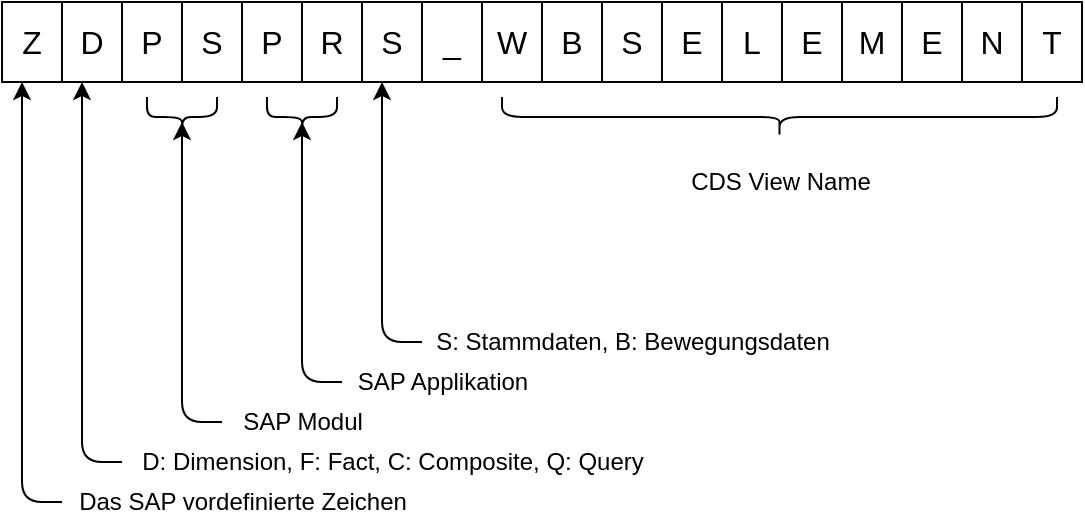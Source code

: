 <mxfile version="14.8.6" type="github">
  <diagram id="pHfxRp4kW7cIAQ2Ifzvs" name="Page-1">
    <mxGraphModel dx="1384" dy="817" grid="1" gridSize="10" guides="1" tooltips="1" connect="1" arrows="1" fold="1" page="1" pageScale="1" pageWidth="827" pageHeight="1169" math="0" shadow="0">
      <root>
        <mxCell id="0" />
        <mxCell id="1" parent="0" />
        <mxCell id="zrx-r3L6M9512_G_y4bq-14" value="&lt;font style=&quot;font-size: 16px&quot;&gt;Z&lt;/font&gt;" style="rounded=0;whiteSpace=wrap;html=1;" parent="1" vertex="1">
          <mxGeometry x="130" y="180" width="30" height="40" as="geometry" />
        </mxCell>
        <mxCell id="zrx-r3L6M9512_G_y4bq-23" value="&lt;font style=&quot;font-size: 16px&quot;&gt;D&lt;/font&gt;" style="rounded=0;whiteSpace=wrap;html=1;" parent="1" vertex="1">
          <mxGeometry x="160" y="180" width="30" height="40" as="geometry" />
        </mxCell>
        <mxCell id="zrx-r3L6M9512_G_y4bq-24" value="&lt;font style=&quot;font-size: 16px&quot;&gt;P&lt;/font&gt;" style="rounded=0;whiteSpace=wrap;html=1;" parent="1" vertex="1">
          <mxGeometry x="190" y="180" width="30" height="40" as="geometry" />
        </mxCell>
        <mxCell id="zrx-r3L6M9512_G_y4bq-25" value="&lt;font style=&quot;font-size: 16px&quot;&gt;S&lt;/font&gt;" style="rounded=0;whiteSpace=wrap;html=1;" parent="1" vertex="1">
          <mxGeometry x="220" y="180" width="30" height="40" as="geometry" />
        </mxCell>
        <mxCell id="zrx-r3L6M9512_G_y4bq-26" value="&lt;font style=&quot;font-size: 16px&quot;&gt;P&lt;/font&gt;" style="rounded=0;whiteSpace=wrap;html=1;" parent="1" vertex="1">
          <mxGeometry x="250" y="180" width="30" height="40" as="geometry" />
        </mxCell>
        <mxCell id="zrx-r3L6M9512_G_y4bq-27" value="&lt;font style=&quot;font-size: 16px&quot;&gt;R&lt;/font&gt;" style="rounded=0;whiteSpace=wrap;html=1;" parent="1" vertex="1">
          <mxGeometry x="280" y="180" width="30" height="40" as="geometry" />
        </mxCell>
        <mxCell id="zrx-r3L6M9512_G_y4bq-28" value="&lt;font style=&quot;font-size: 16px&quot;&gt;S&lt;/font&gt;" style="rounded=0;whiteSpace=wrap;html=1;" parent="1" vertex="1">
          <mxGeometry x="310" y="180" width="30" height="40" as="geometry" />
        </mxCell>
        <mxCell id="zrx-r3L6M9512_G_y4bq-30" value="&lt;font style=&quot;font-size: 16px&quot;&gt;_&lt;/font&gt;" style="rounded=0;whiteSpace=wrap;html=1;" parent="1" vertex="1">
          <mxGeometry x="340" y="180" width="30" height="40" as="geometry" />
        </mxCell>
        <mxCell id="zrx-r3L6M9512_G_y4bq-31" value="&lt;font style=&quot;font-size: 16px&quot;&gt;W&lt;/font&gt;" style="rounded=0;whiteSpace=wrap;html=1;" parent="1" vertex="1">
          <mxGeometry x="370" y="180" width="30" height="40" as="geometry" />
        </mxCell>
        <mxCell id="zrx-r3L6M9512_G_y4bq-32" value="&lt;font style=&quot;font-size: 16px&quot;&gt;B&lt;/font&gt;" style="rounded=0;whiteSpace=wrap;html=1;" parent="1" vertex="1">
          <mxGeometry x="400" y="180" width="30" height="40" as="geometry" />
        </mxCell>
        <mxCell id="zrx-r3L6M9512_G_y4bq-33" value="&lt;font style=&quot;font-size: 16px&quot;&gt;S&lt;/font&gt;" style="rounded=0;whiteSpace=wrap;html=1;" parent="1" vertex="1">
          <mxGeometry x="430" y="180" width="30" height="40" as="geometry" />
        </mxCell>
        <mxCell id="zrx-r3L6M9512_G_y4bq-34" value="&lt;font style=&quot;font-size: 16px&quot;&gt;E&lt;/font&gt;" style="rounded=0;whiteSpace=wrap;html=1;" parent="1" vertex="1">
          <mxGeometry x="460" y="180" width="30" height="40" as="geometry" />
        </mxCell>
        <mxCell id="zrx-r3L6M9512_G_y4bq-35" value="&lt;font style=&quot;font-size: 16px&quot;&gt;L&lt;/font&gt;" style="rounded=0;whiteSpace=wrap;html=1;" parent="1" vertex="1">
          <mxGeometry x="490" y="180" width="30" height="40" as="geometry" />
        </mxCell>
        <mxCell id="zrx-r3L6M9512_G_y4bq-36" value="&lt;font style=&quot;font-size: 16px&quot;&gt;E&lt;/font&gt;" style="rounded=0;whiteSpace=wrap;html=1;" parent="1" vertex="1">
          <mxGeometry x="520" y="180" width="30" height="40" as="geometry" />
        </mxCell>
        <mxCell id="zrx-r3L6M9512_G_y4bq-37" value="&lt;font style=&quot;font-size: 16px&quot;&gt;M&lt;/font&gt;" style="rounded=0;whiteSpace=wrap;html=1;" parent="1" vertex="1">
          <mxGeometry x="550" y="180" width="30" height="40" as="geometry" />
        </mxCell>
        <mxCell id="zrx-r3L6M9512_G_y4bq-38" value="&lt;font style=&quot;font-size: 16px&quot;&gt;E&lt;/font&gt;" style="rounded=0;whiteSpace=wrap;html=1;" parent="1" vertex="1">
          <mxGeometry x="580" y="180" width="30" height="40" as="geometry" />
        </mxCell>
        <mxCell id="zrx-r3L6M9512_G_y4bq-39" value="&lt;font style=&quot;font-size: 16px&quot;&gt;N&lt;/font&gt;" style="rounded=0;whiteSpace=wrap;html=1;" parent="1" vertex="1">
          <mxGeometry x="610" y="180" width="30" height="40" as="geometry" />
        </mxCell>
        <mxCell id="zrx-r3L6M9512_G_y4bq-40" value="&lt;font style=&quot;font-size: 16px&quot;&gt;T&lt;/font&gt;" style="rounded=0;whiteSpace=wrap;html=1;" parent="1" vertex="1">
          <mxGeometry x="640" y="180" width="30" height="40" as="geometry" />
        </mxCell>
        <mxCell id="zrx-r3L6M9512_G_y4bq-45" value="" style="edgeStyle=segmentEdgeStyle;endArrow=classic;html=1;" parent="1" edge="1">
          <mxGeometry width="50" height="50" relative="1" as="geometry">
            <mxPoint x="160" y="430" as="sourcePoint" />
            <mxPoint x="140" y="220" as="targetPoint" />
            <Array as="points">
              <mxPoint x="140" y="430" />
            </Array>
          </mxGeometry>
        </mxCell>
        <mxCell id="zrx-r3L6M9512_G_y4bq-46" value="" style="edgeStyle=segmentEdgeStyle;endArrow=classic;html=1;" parent="1" edge="1">
          <mxGeometry width="50" height="50" relative="1" as="geometry">
            <mxPoint x="190" y="410" as="sourcePoint" />
            <mxPoint x="170" y="220" as="targetPoint" />
            <Array as="points">
              <mxPoint x="190" y="410" />
              <mxPoint x="170" y="410" />
            </Array>
          </mxGeometry>
        </mxCell>
        <mxCell id="zrx-r3L6M9512_G_y4bq-47" value="" style="shape=curlyBracket;whiteSpace=wrap;html=1;rounded=1;flipH=1;rotation=90;" parent="1" vertex="1">
          <mxGeometry x="210" y="220" width="20" height="35" as="geometry" />
        </mxCell>
        <mxCell id="zrx-r3L6M9512_G_y4bq-48" value="" style="edgeStyle=segmentEdgeStyle;endArrow=classic;html=1;" parent="1" edge="1">
          <mxGeometry width="50" height="50" relative="1" as="geometry">
            <mxPoint x="240" y="390" as="sourcePoint" />
            <mxPoint x="220" y="240" as="targetPoint" />
            <Array as="points">
              <mxPoint x="240" y="390" />
              <mxPoint x="220" y="390" />
            </Array>
          </mxGeometry>
        </mxCell>
        <mxCell id="zrx-r3L6M9512_G_y4bq-49" value="" style="shape=curlyBracket;whiteSpace=wrap;html=1;rounded=1;flipH=1;rotation=90;" parent="1" vertex="1">
          <mxGeometry x="270" y="220" width="20" height="35" as="geometry" />
        </mxCell>
        <mxCell id="zrx-r3L6M9512_G_y4bq-50" value="" style="edgeStyle=segmentEdgeStyle;endArrow=classic;html=1;" parent="1" edge="1">
          <mxGeometry width="50" height="50" relative="1" as="geometry">
            <mxPoint x="300" y="370" as="sourcePoint" />
            <mxPoint x="280" y="240" as="targetPoint" />
            <Array as="points">
              <mxPoint x="300" y="370" />
              <mxPoint x="280" y="370" />
            </Array>
          </mxGeometry>
        </mxCell>
        <mxCell id="zrx-r3L6M9512_G_y4bq-51" value="" style="edgeStyle=segmentEdgeStyle;endArrow=classic;html=1;" parent="1" edge="1">
          <mxGeometry width="50" height="50" relative="1" as="geometry">
            <mxPoint x="340" y="350" as="sourcePoint" />
            <mxPoint x="320" y="220" as="targetPoint" />
            <Array as="points">
              <mxPoint x="340" y="350" />
              <mxPoint x="320" y="350" />
            </Array>
          </mxGeometry>
        </mxCell>
        <mxCell id="zrx-r3L6M9512_G_y4bq-52" value="" style="shape=curlyBracket;whiteSpace=wrap;html=1;rounded=1;flipH=1;rotation=90;" parent="1" vertex="1">
          <mxGeometry x="508.75" y="98.75" width="20" height="277.5" as="geometry" />
        </mxCell>
        <mxCell id="zrx-r3L6M9512_G_y4bq-54" value="Das SAP vordefinierte Zeichen" style="text;html=1;align=center;verticalAlign=middle;resizable=0;points=[];autosize=1;strokeColor=none;" parent="1" vertex="1">
          <mxGeometry x="160" y="420" width="180" height="20" as="geometry" />
        </mxCell>
        <mxCell id="zrx-r3L6M9512_G_y4bq-55" value="D: Dimension, F: Fact, C: Composite, Q: Query" style="text;html=1;align=center;verticalAlign=middle;resizable=0;points=[];autosize=1;strokeColor=none;" parent="1" vertex="1">
          <mxGeometry x="190" y="400" width="270" height="20" as="geometry" />
        </mxCell>
        <mxCell id="zrx-r3L6M9512_G_y4bq-56" value="SAP Modul" style="text;html=1;align=center;verticalAlign=middle;resizable=0;points=[];autosize=1;strokeColor=none;" parent="1" vertex="1">
          <mxGeometry x="240" y="380" width="80" height="20" as="geometry" />
        </mxCell>
        <mxCell id="zrx-r3L6M9512_G_y4bq-57" value="SAP Applikation" style="text;html=1;align=center;verticalAlign=middle;resizable=0;points=[];autosize=1;strokeColor=none;" parent="1" vertex="1">
          <mxGeometry x="300" y="360" width="100" height="20" as="geometry" />
        </mxCell>
        <mxCell id="zrx-r3L6M9512_G_y4bq-58" value="S: Stammdaten, B: Bewegungsdaten" style="text;html=1;align=center;verticalAlign=middle;resizable=0;points=[];autosize=1;strokeColor=none;" parent="1" vertex="1">
          <mxGeometry x="340" y="340" width="210" height="20" as="geometry" />
        </mxCell>
        <mxCell id="zrx-r3L6M9512_G_y4bq-59" value="CDS View Name" style="text;html=1;align=center;verticalAlign=middle;resizable=0;points=[];autosize=1;strokeColor=none;" parent="1" vertex="1">
          <mxGeometry x="464" y="260" width="110" height="20" as="geometry" />
        </mxCell>
      </root>
    </mxGraphModel>
  </diagram>
</mxfile>
